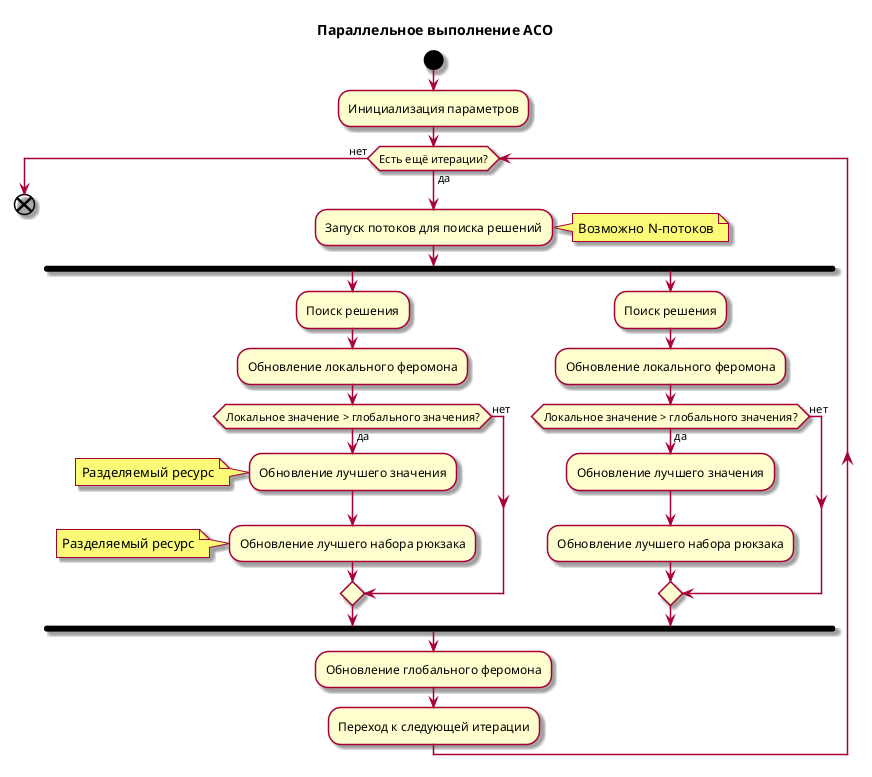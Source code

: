 ﻿﻿@startuml
skin rose
title Параллельное выполнение АСО
start
  :Инициализация параметров;
  while (Есть ещё итерации?) is (да)
    :Запуск потоков для поиска решений;
    note right: Возможно N-потоков 
    fork 
      :Поиск решения;
      :Обновление локального феромона;
  
      if (Локальное значение > глобального значения?) then (да) 
        :Обновление лучшего значения;
        note left: Разделяемый ресурс
        :Обновление лучшего набора рюкзака;
        note left: Разделяемый ресурс
      else (нет)
      endif
    fork again
      :Поиск решения;
      :Обновление локального феромона;
      if (Локальное значение > глобального значения?) then (да) 
        :Обновление лучшего значения;
        :Обновление лучшего набора рюкзака;
      else (нет)
      endif
    end fork
    :Обновление глобального феромона;
    :Переход к следующей итерации;
  endwhile (нет)
end
@enduml